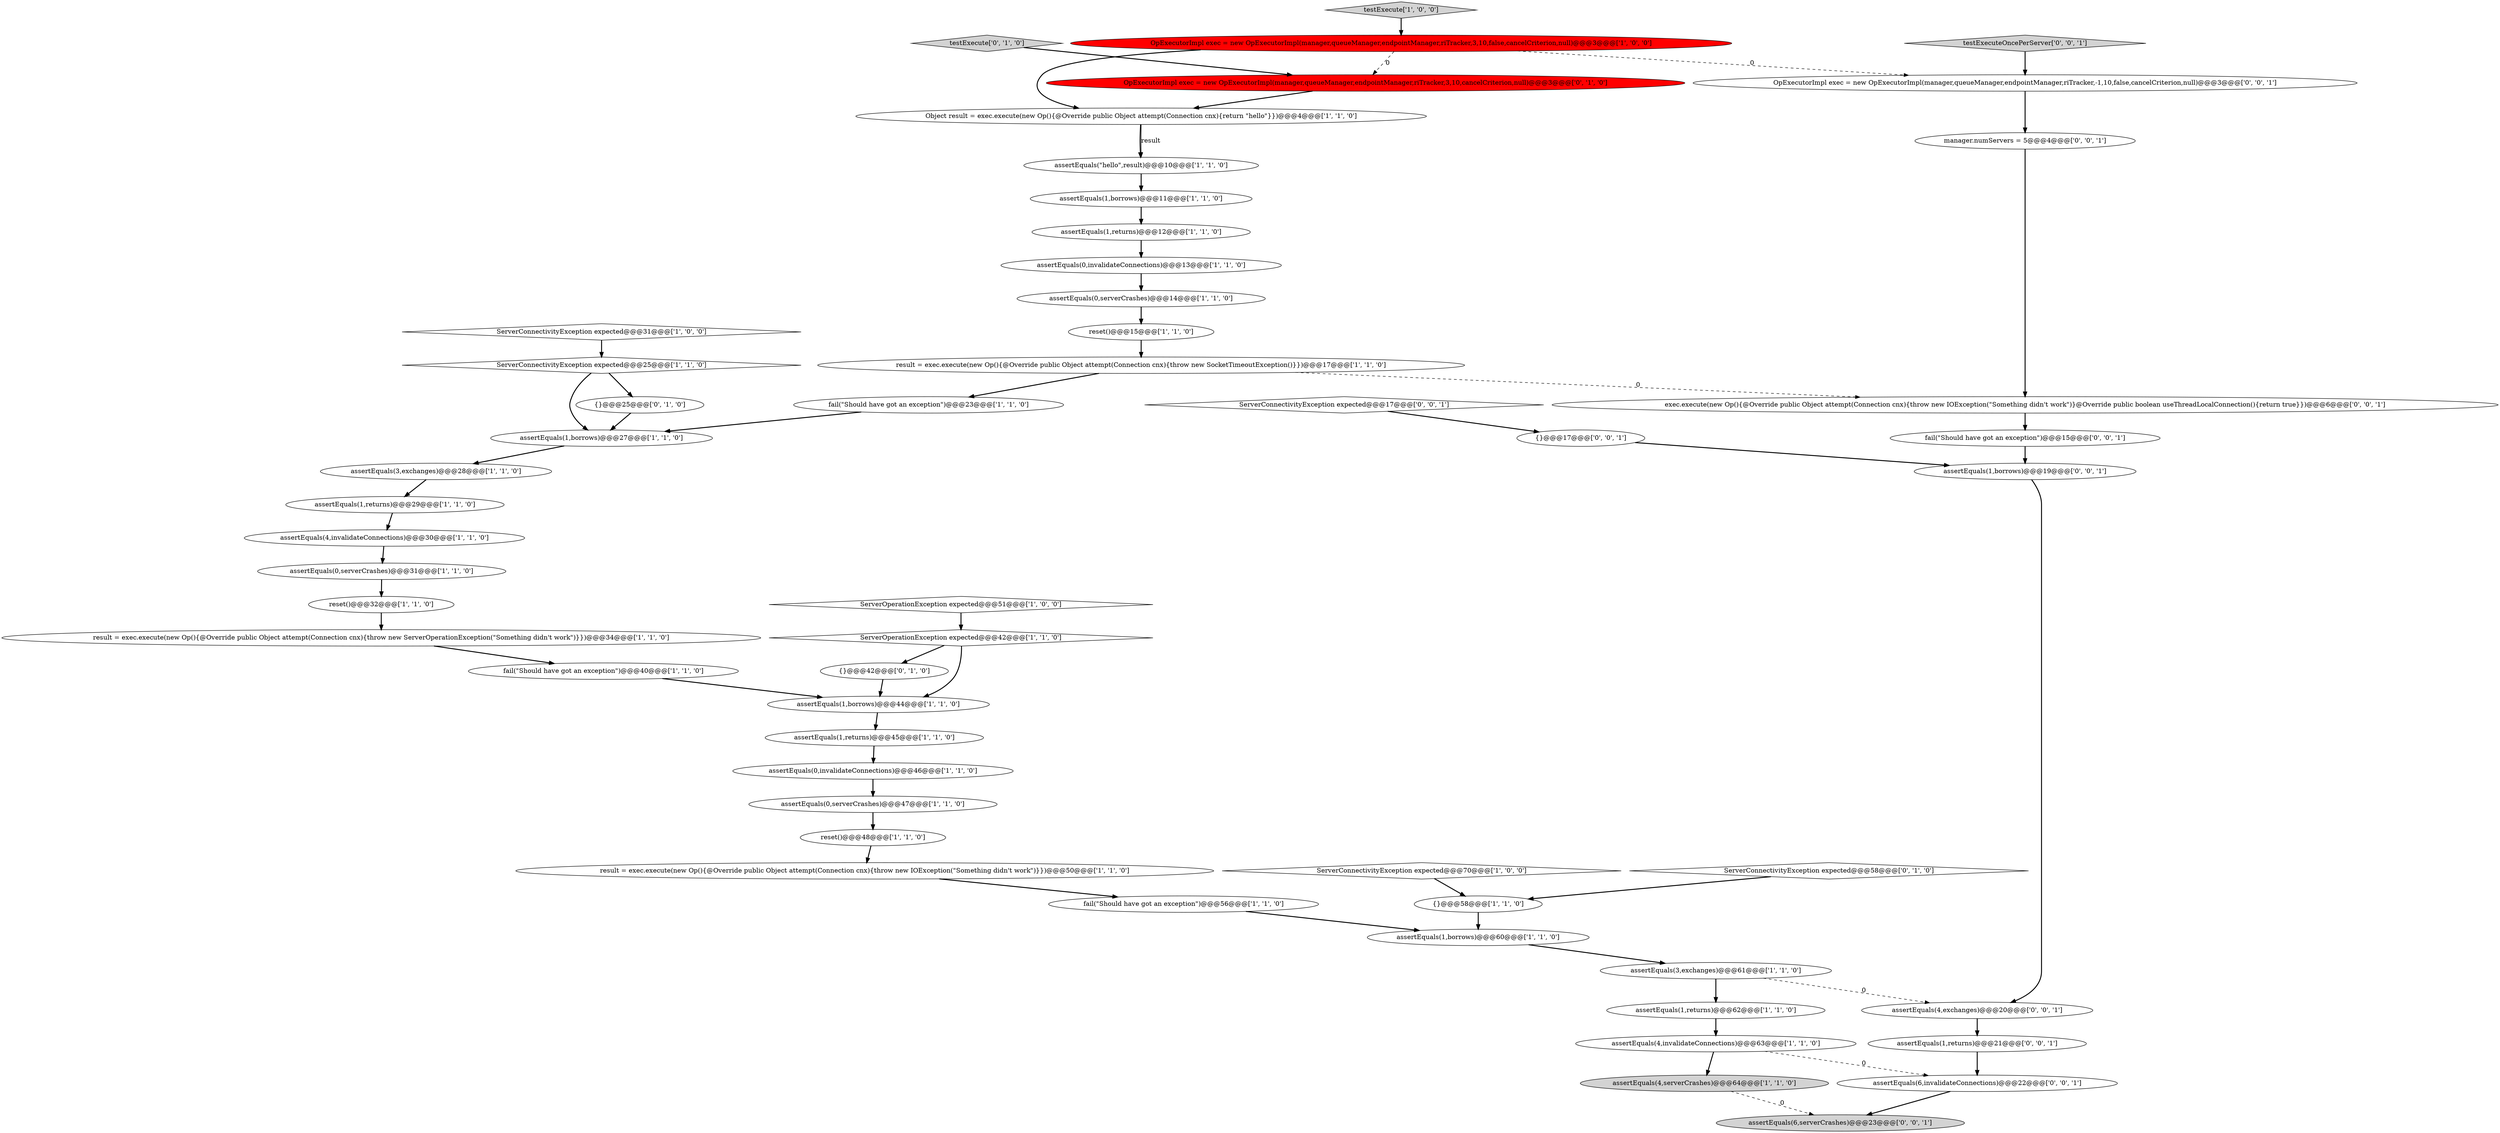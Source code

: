 digraph {
30 [style = filled, label = "testExecute['1', '0', '0']", fillcolor = lightgray, shape = diamond image = "AAA0AAABBB1BBB"];
10 [style = filled, label = "result = exec.execute(new Op(){@Override public Object attempt(Connection cnx){throw new SocketTimeoutException()}})@@@17@@@['1', '1', '0']", fillcolor = white, shape = ellipse image = "AAA0AAABBB1BBB"];
3 [style = filled, label = "assertEquals(\"hello\",result)@@@10@@@['1', '1', '0']", fillcolor = white, shape = ellipse image = "AAA0AAABBB1BBB"];
2 [style = filled, label = "reset()@@@15@@@['1', '1', '0']", fillcolor = white, shape = ellipse image = "AAA0AAABBB1BBB"];
26 [style = filled, label = "{}@@@58@@@['1', '1', '0']", fillcolor = white, shape = ellipse image = "AAA0AAABBB1BBB"];
4 [style = filled, label = "reset()@@@48@@@['1', '1', '0']", fillcolor = white, shape = ellipse image = "AAA0AAABBB1BBB"];
8 [style = filled, label = "assertEquals(1,borrows)@@@27@@@['1', '1', '0']", fillcolor = white, shape = ellipse image = "AAA0AAABBB1BBB"];
24 [style = filled, label = "assertEquals(3,exchanges)@@@61@@@['1', '1', '0']", fillcolor = white, shape = ellipse image = "AAA0AAABBB1BBB"];
41 [style = filled, label = "testExecute['0', '1', '0']", fillcolor = lightgray, shape = diamond image = "AAA0AAABBB2BBB"];
21 [style = filled, label = "assertEquals(1,borrows)@@@44@@@['1', '1', '0']", fillcolor = white, shape = ellipse image = "AAA0AAABBB1BBB"];
49 [style = filled, label = "exec.execute(new Op(){@Override public Object attempt(Connection cnx){throw new IOException(\"Something didn't work\")}@Override public boolean useThreadLocalConnection(){return true}})@@@6@@@['0', '0', '1']", fillcolor = white, shape = ellipse image = "AAA0AAABBB3BBB"];
15 [style = filled, label = "OpExecutorImpl exec = new OpExecutorImpl(manager,queueManager,endpointManager,riTracker,3,10,false,cancelCriterion,null)@@@3@@@['1', '0', '0']", fillcolor = red, shape = ellipse image = "AAA1AAABBB1BBB"];
0 [style = filled, label = "reset()@@@32@@@['1', '1', '0']", fillcolor = white, shape = ellipse image = "AAA0AAABBB1BBB"];
44 [style = filled, label = "assertEquals(4,exchanges)@@@20@@@['0', '0', '1']", fillcolor = white, shape = ellipse image = "AAA0AAABBB3BBB"];
52 [style = filled, label = "assertEquals(1,borrows)@@@19@@@['0', '0', '1']", fillcolor = white, shape = ellipse image = "AAA0AAABBB3BBB"];
48 [style = filled, label = "testExecuteOncePerServer['0', '0', '1']", fillcolor = lightgray, shape = diamond image = "AAA0AAABBB3BBB"];
20 [style = filled, label = "assertEquals(1,returns)@@@12@@@['1', '1', '0']", fillcolor = white, shape = ellipse image = "AAA0AAABBB1BBB"];
16 [style = filled, label = "assertEquals(0,serverCrashes)@@@14@@@['1', '1', '0']", fillcolor = white, shape = ellipse image = "AAA0AAABBB1BBB"];
18 [style = filled, label = "ServerConnectivityException expected@@@31@@@['1', '0', '0']", fillcolor = white, shape = diamond image = "AAA0AAABBB1BBB"];
31 [style = filled, label = "assertEquals(4,serverCrashes)@@@64@@@['1', '1', '0']", fillcolor = lightgray, shape = ellipse image = "AAA0AAABBB1BBB"];
7 [style = filled, label = "result = exec.execute(new Op(){@Override public Object attempt(Connection cnx){throw new IOException(\"Something didn't work\")}})@@@50@@@['1', '1', '0']", fillcolor = white, shape = ellipse image = "AAA0AAABBB1BBB"];
1 [style = filled, label = "Object result = exec.execute(new Op(){@Override public Object attempt(Connection cnx){return \"hello\"}})@@@4@@@['1', '1', '0']", fillcolor = white, shape = ellipse image = "AAA0AAABBB1BBB"];
32 [style = filled, label = "ServerOperationException expected@@@42@@@['1', '1', '0']", fillcolor = white, shape = diamond image = "AAA0AAABBB1BBB"];
19 [style = filled, label = "assertEquals(0,invalidateConnections)@@@46@@@['1', '1', '0']", fillcolor = white, shape = ellipse image = "AAA0AAABBB1BBB"];
22 [style = filled, label = "ServerOperationException expected@@@51@@@['1', '0', '0']", fillcolor = white, shape = diamond image = "AAA0AAABBB1BBB"];
33 [style = filled, label = "assertEquals(1,returns)@@@45@@@['1', '1', '0']", fillcolor = white, shape = ellipse image = "AAA0AAABBB1BBB"];
35 [style = filled, label = "assertEquals(1,returns)@@@62@@@['1', '1', '0']", fillcolor = white, shape = ellipse image = "AAA0AAABBB1BBB"];
47 [style = filled, label = "manager.numServers = 5@@@4@@@['0', '0', '1']", fillcolor = white, shape = ellipse image = "AAA0AAABBB3BBB"];
37 [style = filled, label = "ServerConnectivityException expected@@@58@@@['0', '1', '0']", fillcolor = white, shape = diamond image = "AAA0AAABBB2BBB"];
28 [style = filled, label = "assertEquals(1,returns)@@@29@@@['1', '1', '0']", fillcolor = white, shape = ellipse image = "AAA0AAABBB1BBB"];
34 [style = filled, label = "fail(\"Should have got an exception\")@@@40@@@['1', '1', '0']", fillcolor = white, shape = ellipse image = "AAA0AAABBB1BBB"];
36 [style = filled, label = "assertEquals(4,invalidateConnections)@@@63@@@['1', '1', '0']", fillcolor = white, shape = ellipse image = "AAA0AAABBB1BBB"];
42 [style = filled, label = "OpExecutorImpl exec = new OpExecutorImpl(manager,queueManager,endpointManager,riTracker,-1,10,false,cancelCriterion,null)@@@3@@@['0', '0', '1']", fillcolor = white, shape = ellipse image = "AAA0AAABBB3BBB"];
13 [style = filled, label = "ServerConnectivityException expected@@@70@@@['1', '0', '0']", fillcolor = white, shape = diamond image = "AAA0AAABBB1BBB"];
46 [style = filled, label = "ServerConnectivityException expected@@@17@@@['0', '0', '1']", fillcolor = white, shape = diamond image = "AAA0AAABBB3BBB"];
53 [style = filled, label = "assertEquals(6,invalidateConnections)@@@22@@@['0', '0', '1']", fillcolor = white, shape = ellipse image = "AAA0AAABBB3BBB"];
14 [style = filled, label = "assertEquals(3,exchanges)@@@28@@@['1', '1', '0']", fillcolor = white, shape = ellipse image = "AAA0AAABBB1BBB"];
25 [style = filled, label = "fail(\"Should have got an exception\")@@@23@@@['1', '1', '0']", fillcolor = white, shape = ellipse image = "AAA0AAABBB1BBB"];
9 [style = filled, label = "fail(\"Should have got an exception\")@@@56@@@['1', '1', '0']", fillcolor = white, shape = ellipse image = "AAA0AAABBB1BBB"];
39 [style = filled, label = "{}@@@42@@@['0', '1', '0']", fillcolor = white, shape = ellipse image = "AAA0AAABBB2BBB"];
11 [style = filled, label = "assertEquals(0,serverCrashes)@@@47@@@['1', '1', '0']", fillcolor = white, shape = ellipse image = "AAA0AAABBB1BBB"];
51 [style = filled, label = "{}@@@17@@@['0', '0', '1']", fillcolor = white, shape = ellipse image = "AAA0AAABBB3BBB"];
23 [style = filled, label = "assertEquals(1,borrows)@@@11@@@['1', '1', '0']", fillcolor = white, shape = ellipse image = "AAA0AAABBB1BBB"];
5 [style = filled, label = "assertEquals(0,invalidateConnections)@@@13@@@['1', '1', '0']", fillcolor = white, shape = ellipse image = "AAA0AAABBB1BBB"];
12 [style = filled, label = "result = exec.execute(new Op(){@Override public Object attempt(Connection cnx){throw new ServerOperationException(\"Something didn't work\")}})@@@34@@@['1', '1', '0']", fillcolor = white, shape = ellipse image = "AAA0AAABBB1BBB"];
45 [style = filled, label = "assertEquals(1,returns)@@@21@@@['0', '0', '1']", fillcolor = white, shape = ellipse image = "AAA0AAABBB3BBB"];
17 [style = filled, label = "assertEquals(1,borrows)@@@60@@@['1', '1', '0']", fillcolor = white, shape = ellipse image = "AAA0AAABBB1BBB"];
29 [style = filled, label = "assertEquals(4,invalidateConnections)@@@30@@@['1', '1', '0']", fillcolor = white, shape = ellipse image = "AAA0AAABBB1BBB"];
6 [style = filled, label = "assertEquals(0,serverCrashes)@@@31@@@['1', '1', '0']", fillcolor = white, shape = ellipse image = "AAA0AAABBB1BBB"];
40 [style = filled, label = "{}@@@25@@@['0', '1', '0']", fillcolor = white, shape = ellipse image = "AAA0AAABBB2BBB"];
43 [style = filled, label = "assertEquals(6,serverCrashes)@@@23@@@['0', '0', '1']", fillcolor = lightgray, shape = ellipse image = "AAA0AAABBB3BBB"];
27 [style = filled, label = "ServerConnectivityException expected@@@25@@@['1', '1', '0']", fillcolor = white, shape = diamond image = "AAA0AAABBB1BBB"];
50 [style = filled, label = "fail(\"Should have got an exception\")@@@15@@@['0', '0', '1']", fillcolor = white, shape = ellipse image = "AAA0AAABBB3BBB"];
38 [style = filled, label = "OpExecutorImpl exec = new OpExecutorImpl(manager,queueManager,endpointManager,riTracker,3,10,cancelCriterion,null)@@@3@@@['0', '1', '0']", fillcolor = red, shape = ellipse image = "AAA1AAABBB2BBB"];
28->29 [style = bold, label=""];
52->44 [style = bold, label=""];
23->20 [style = bold, label=""];
32->21 [style = bold, label=""];
36->53 [style = dashed, label="0"];
26->17 [style = bold, label=""];
37->26 [style = bold, label=""];
24->35 [style = bold, label=""];
0->12 [style = bold, label=""];
21->33 [style = bold, label=""];
11->4 [style = bold, label=""];
36->31 [style = bold, label=""];
1->3 [style = solid, label="result"];
31->43 [style = dashed, label="0"];
1->3 [style = bold, label=""];
42->47 [style = bold, label=""];
8->14 [style = bold, label=""];
22->32 [style = bold, label=""];
14->28 [style = bold, label=""];
12->34 [style = bold, label=""];
6->0 [style = bold, label=""];
19->11 [style = bold, label=""];
9->17 [style = bold, label=""];
45->53 [style = bold, label=""];
24->44 [style = dashed, label="0"];
51->52 [style = bold, label=""];
16->2 [style = bold, label=""];
2->10 [style = bold, label=""];
48->42 [style = bold, label=""];
50->52 [style = bold, label=""];
4->7 [style = bold, label=""];
49->50 [style = bold, label=""];
38->1 [style = bold, label=""];
20->5 [style = bold, label=""];
15->42 [style = dashed, label="0"];
47->49 [style = bold, label=""];
5->16 [style = bold, label=""];
7->9 [style = bold, label=""];
15->38 [style = dashed, label="0"];
46->51 [style = bold, label=""];
39->21 [style = bold, label=""];
29->6 [style = bold, label=""];
3->23 [style = bold, label=""];
40->8 [style = bold, label=""];
17->24 [style = bold, label=""];
18->27 [style = bold, label=""];
10->25 [style = bold, label=""];
13->26 [style = bold, label=""];
10->49 [style = dashed, label="0"];
41->38 [style = bold, label=""];
25->8 [style = bold, label=""];
27->40 [style = bold, label=""];
32->39 [style = bold, label=""];
33->19 [style = bold, label=""];
35->36 [style = bold, label=""];
53->43 [style = bold, label=""];
44->45 [style = bold, label=""];
27->8 [style = bold, label=""];
34->21 [style = bold, label=""];
30->15 [style = bold, label=""];
15->1 [style = bold, label=""];
}
